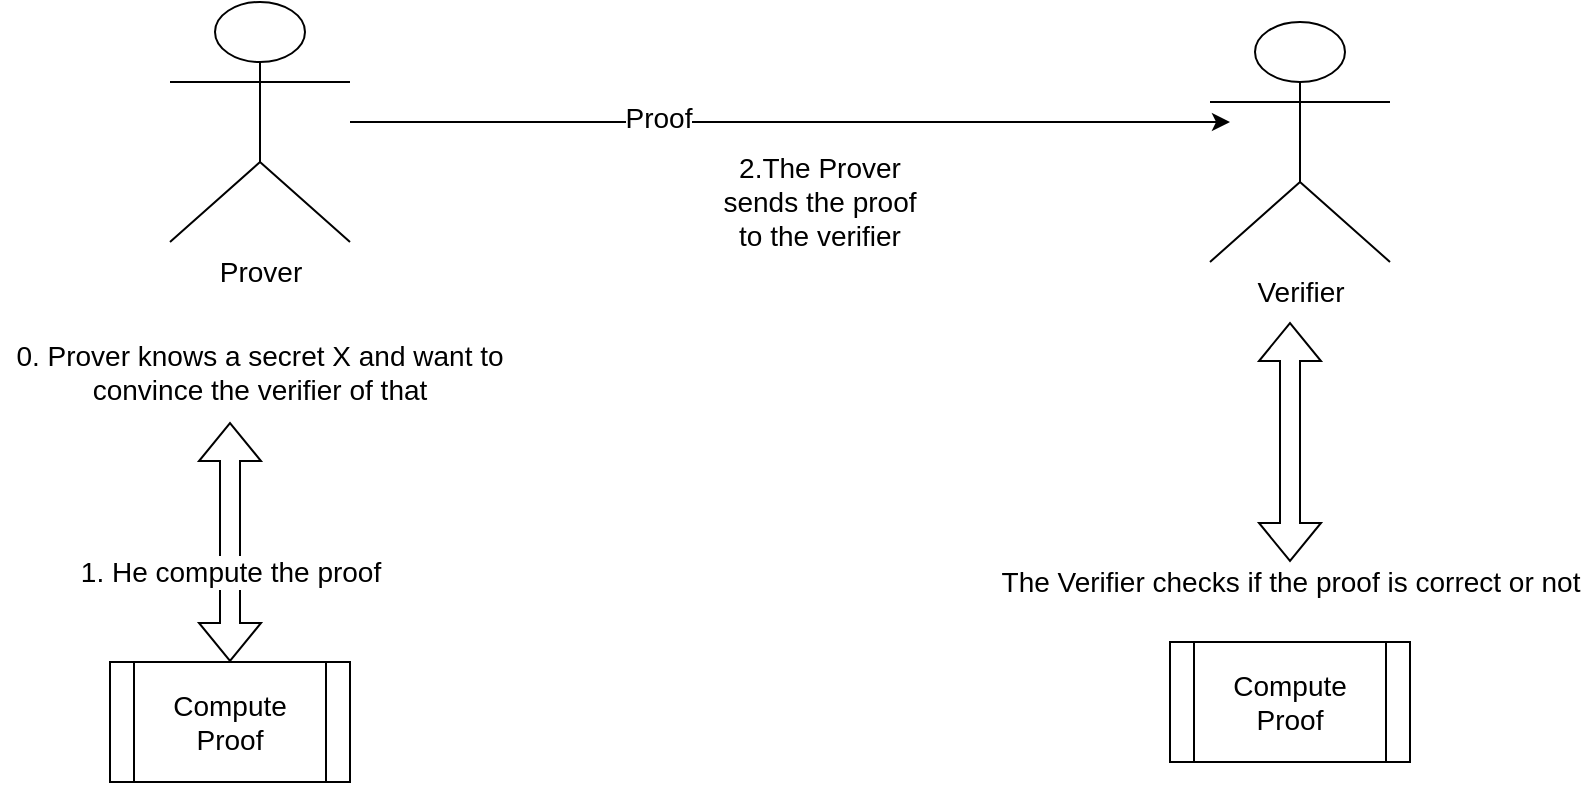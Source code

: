 <mxfile version="20.6.2" type="device" pages="5"><diagram id="jSZAnPFn3PYv8A3VFTDU" name="Page-1"><mxGraphModel dx="1352" dy="961" grid="1" gridSize="10" guides="1" tooltips="1" connect="1" arrows="1" fold="1" page="1" pageScale="1" pageWidth="2336" pageHeight="1654" math="0" shadow="0"><root><mxCell id="0"/><mxCell id="1" parent="0"/><mxCell id="VLTLeCpewFdACJ86TkHC-1" value="Prover" style="shape=umlActor;verticalLabelPosition=bottom;verticalAlign=top;html=1;outlineConnect=0;fontSize=14;" parent="1" vertex="1"><mxGeometry x="180" y="220" width="90" height="120" as="geometry"/></mxCell><mxCell id="VLTLeCpewFdACJ86TkHC-4" value="Verifier" style="shape=umlActor;verticalLabelPosition=bottom;verticalAlign=top;html=1;outlineConnect=0;fontSize=14;" parent="1" vertex="1"><mxGeometry x="700" y="230" width="90" height="120" as="geometry"/></mxCell><mxCell id="VLTLeCpewFdACJ86TkHC-5" value="" style="endArrow=classic;html=1;rounded=0;fontSize=14;" parent="1" source="VLTLeCpewFdACJ86TkHC-1" edge="1"><mxGeometry width="50" height="50" relative="1" as="geometry"><mxPoint x="300" y="250" as="sourcePoint"/><mxPoint x="710" y="280" as="targetPoint"/></mxGeometry></mxCell><mxCell id="VLTLeCpewFdACJ86TkHC-6" value="Proof" style="edgeLabel;html=1;align=center;verticalAlign=middle;resizable=0;points=[];fontSize=14;" parent="VLTLeCpewFdACJ86TkHC-5" vertex="1" connectable="0"><mxGeometry x="-0.302" y="2" relative="1" as="geometry"><mxPoint as="offset"/></mxGeometry></mxCell><mxCell id="VLTLeCpewFdACJ86TkHC-10" value="&lt;font style=&quot;font-size: 14px;&quot;&gt;0. Prover knows a secret X and want to convince the verifier of that&lt;/font&gt;" style="text;html=1;strokeColor=none;fillColor=none;align=center;verticalAlign=middle;whiteSpace=wrap;rounded=0;fontSize=14;" parent="1" vertex="1"><mxGeometry x="95" y="390" width="260" height="30" as="geometry"/></mxCell><mxCell id="VLTLeCpewFdACJ86TkHC-11" value="2.The Prover sends the proof to the verifier" style="text;html=1;strokeColor=none;fillColor=none;align=center;verticalAlign=middle;whiteSpace=wrap;rounded=0;fontSize=14;" parent="1" vertex="1"><mxGeometry x="450" y="300" width="110" height="40" as="geometry"/></mxCell><mxCell id="VLTLeCpewFdACJ86TkHC-12" value="Compute Proof" style="shape=process;whiteSpace=wrap;html=1;backgroundOutline=1;fontSize=14;" parent="1" vertex="1"><mxGeometry x="150" y="550" width="120" height="60" as="geometry"/></mxCell><mxCell id="VLTLeCpewFdACJ86TkHC-14" value="" style="shape=flexArrow;endArrow=classic;startArrow=classic;html=1;rounded=0;fontSize=14;exitX=0.5;exitY=0;exitDx=0;exitDy=0;" parent="1" source="VLTLeCpewFdACJ86TkHC-12" edge="1"><mxGeometry width="100" height="100" relative="1" as="geometry"><mxPoint x="180" y="520" as="sourcePoint"/><mxPoint x="210" y="430" as="targetPoint"/></mxGeometry></mxCell><mxCell id="VLTLeCpewFdACJ86TkHC-15" value="1. He compute the proof" style="edgeLabel;html=1;align=center;verticalAlign=middle;resizable=0;points=[];fontSize=14;" parent="VLTLeCpewFdACJ86TkHC-14" vertex="1" connectable="0"><mxGeometry x="-0.225" relative="1" as="geometry"><mxPoint y="1" as="offset"/></mxGeometry></mxCell><mxCell id="VLTLeCpewFdACJ86TkHC-16" value="Compute Proof" style="shape=process;whiteSpace=wrap;html=1;backgroundOutline=1;fontSize=14;" parent="1" vertex="1"><mxGeometry x="680" y="540" width="120" height="60" as="geometry"/></mxCell><mxCell id="VLTLeCpewFdACJ86TkHC-17" value="The Verifier checks if the proof is correct or not" style="edgeLabel;html=1;align=center;verticalAlign=middle;resizable=0;points=[];fontSize=14;" parent="1" vertex="1" connectable="0"><mxGeometry x="740" y="510" as="geometry"/></mxCell><mxCell id="VLTLeCpewFdACJ86TkHC-18" value="" style="shape=flexArrow;endArrow=classic;startArrow=classic;html=1;rounded=0;fontSize=14;" parent="1" edge="1"><mxGeometry width="100" height="100" relative="1" as="geometry"><mxPoint x="740" y="500" as="sourcePoint"/><mxPoint x="740" y="380" as="targetPoint"/></mxGeometry></mxCell></root></mxGraphModel></diagram><diagram id="9kdRfBULZs0ClK3noQgb" name="Commitment"><mxGraphModel dx="1352" dy="961" grid="1" gridSize="10" guides="1" tooltips="1" connect="1" arrows="1" fold="1" page="1" pageScale="1" pageWidth="2336" pageHeight="1654" math="0" shadow="0"><root><mxCell id="0"/><mxCell id="1" parent="0"/><mxCell id="iPKtNmGXefWbge4lK7Pp-1" value="Prover" style="shape=umlActor;verticalLabelPosition=bottom;verticalAlign=top;html=1;outlineConnect=0;sketch=1;" parent="1" vertex="1"><mxGeometry x="50" y="140" width="30" height="60" as="geometry"/></mxCell><mxCell id="iPKtNmGXefWbge4lK7Pp-2" value="" style="html=1;whiteSpace=wrap;shape=isoCube2;backgroundOutline=1;isoAngle=15;fillColor=#f5f5f5;strokeColor=#666666;fontColor=#333333;sketch=1;" parent="1" vertex="1"><mxGeometry x="220" y="110" width="120.7" height="120" as="geometry"/></mxCell><mxCell id="iPKtNmGXefWbge4lK7Pp-4" value="" style="endArrow=classic;html=1;rounded=0;exitX=0.5;exitY=0.5;exitDx=0;exitDy=0;exitPerimeter=0;sketch=1;" parent="1" source="iPKtNmGXefWbge4lK7Pp-1" target="iPKtNmGXefWbge4lK7Pp-2" edge="1"><mxGeometry width="50" height="50" relative="1" as="geometry"><mxPoint x="120" y="200" as="sourcePoint"/><mxPoint x="170" y="150" as="targetPoint"/></mxGeometry></mxCell><mxCell id="iPKtNmGXefWbge4lK7Pp-5" value="&lt;b&gt;&lt;font style=&quot;font-size: 15px;&quot;&gt;X&lt;/font&gt;&lt;/b&gt;" style="edgeLabel;html=1;align=center;verticalAlign=middle;resizable=0;points=[];sketch=1;" parent="iPKtNmGXefWbge4lK7Pp-4" vertex="1" connectable="0"><mxGeometry x="0.109" y="2" relative="1" as="geometry"><mxPoint as="offset"/></mxGeometry></mxCell><mxCell id="iPKtNmGXefWbge4lK7Pp-6" value="Prover" style="shape=umlActor;verticalLabelPosition=bottom;verticalAlign=top;html=1;outlineConnect=0;sketch=1;" parent="1" vertex="1"><mxGeometry x="40" y="353.75" width="30" height="60" as="geometry"/></mxCell><mxCell id="iPKtNmGXefWbge4lK7Pp-7" value="" style="html=1;whiteSpace=wrap;shape=isoCube2;backgroundOutline=1;isoAngle=15;fillColor=#f5f5f5;strokeColor=#666666;fontColor=#333333;sketch=1;" parent="1" vertex="1"><mxGeometry x="220.35" y="323.75" width="120.7" height="120" as="geometry"/></mxCell><mxCell id="iPKtNmGXefWbge4lK7Pp-8" value="" style="aspect=fixed;pointerEvents=1;shadow=0;dashed=0;html=1;strokeColor=none;labelPosition=center;verticalLabelPosition=bottom;verticalAlign=top;align=center;fillColor=#00188D;shape=mxgraph.mscae.enterprise.lock;sketch=0;" parent="1" vertex="1"><mxGeometry x="220.7" y="348.75" width="50.7" height="65" as="geometry"/></mxCell><mxCell id="iPKtNmGXefWbge4lK7Pp-9" value="" style="endArrow=classic;html=1;rounded=0;exitX=0.5;exitY=0.5;exitDx=0;exitDy=0;exitPerimeter=0;sketch=1;" parent="1" source="iPKtNmGXefWbge4lK7Pp-6" target="iPKtNmGXefWbge4lK7Pp-7" edge="1"><mxGeometry width="50" height="50" relative="1" as="geometry"><mxPoint x="110" y="410" as="sourcePoint"/><mxPoint x="160" y="360" as="targetPoint"/></mxGeometry></mxCell><mxCell id="iPKtNmGXefWbge4lK7Pp-10" value="Y" style="edgeLabel;html=1;align=center;verticalAlign=middle;resizable=0;points=[];sketch=1;" parent="iPKtNmGXefWbge4lK7Pp-9" vertex="1" connectable="0"><mxGeometry x="0.109" y="2" relative="1" as="geometry"><mxPoint as="offset"/></mxGeometry></mxCell><mxCell id="iPKtNmGXefWbge4lK7Pp-11" value="" style="shape=mxgraph.sysml.x;fillColor=#f8cecc;strokeColor=#b85450;sketch=1;" parent="1" vertex="1"><mxGeometry x="130" y="337.5" width="80" height="92.5" as="geometry"/></mxCell><mxCell id="iPKtNmGXefWbge4lK7Pp-12" value="Unlocked box" style="text;html=1;strokeColor=none;fillColor=none;align=center;verticalAlign=middle;whiteSpace=wrap;rounded=0;fontStyle=1;sketch=1;" parent="1" vertex="1"><mxGeometry x="220.7" y="50" width="120" height="60" as="geometry"/></mxCell><mxCell id="iPKtNmGXefWbge4lK7Pp-14" value="" style="aspect=fixed;pointerEvents=1;shadow=0;dashed=0;html=1;strokeColor=none;labelPosition=center;verticalLabelPosition=bottom;verticalAlign=top;align=center;fillColor=#00188D;shape=mxgraph.mscae.enterprise.lock_unlocked;fontSize=15;sketch=0;" parent="1" vertex="1"><mxGeometry x="223.85" y="150" width="44.4" height="60" as="geometry"/></mxCell><mxCell id="iPKtNmGXefWbge4lK7Pp-16" value="1. Commit" style="text;html=1;strokeColor=none;fillColor=none;align=center;verticalAlign=middle;whiteSpace=wrap;rounded=0;fontSize=15;sketch=1;" parent="1" vertex="1"><mxGeometry x="100" y="110" width="90" height="30" as="geometry"/></mxCell><mxCell id="iPKtNmGXefWbge4lK7Pp-17" value="Box is locked" style="text;html=1;strokeColor=none;fillColor=none;align=center;verticalAlign=middle;whiteSpace=wrap;rounded=0;fontStyle=1;sketch=1;" parent="1" vertex="1"><mxGeometry x="270" y="240" width="120" height="70" as="geometry"/></mxCell><mxCell id="iPKtNmGXefWbge4lK7Pp-22" value="2." style="endArrow=classic;html=1;rounded=0;fontSize=15;entryX=0.5;entryY=0;entryDx=0;entryDy=0;entryPerimeter=0;sketch=1;" parent="1" target="iPKtNmGXefWbge4lK7Pp-7" edge="1"><mxGeometry width="50" height="50" relative="1" as="geometry"><mxPoint x="280" y="230" as="sourcePoint"/><mxPoint x="290" y="270" as="targetPoint"/></mxGeometry></mxCell><mxCell id="iPKtNmGXefWbge4lK7Pp-25" value="Prover can not change the value X by Y" style="text;html=1;strokeColor=none;fillColor=none;align=center;verticalAlign=middle;whiteSpace=wrap;rounded=0;fontSize=15;sketch=1;" parent="1" vertex="1"><mxGeometry x="70" y="293.75" width="160" height="30" as="geometry"/></mxCell></root></mxGraphModel></diagram><diagram name="Copy of Commitment" id="TBA_6oyEzUWPofnBekwT"><mxGraphModel dx="1352" dy="961" grid="1" gridSize="10" guides="1" tooltips="1" connect="1" arrows="1" fold="1" page="1" pageScale="1" pageWidth="2336" pageHeight="1654" math="0" shadow="0"><root><mxCell id="Aqp12eDE9Zy_18u2NpZE-0"/><mxCell id="Aqp12eDE9Zy_18u2NpZE-1" parent="Aqp12eDE9Zy_18u2NpZE-0"/><mxCell id="Aqp12eDE9Zy_18u2NpZE-2" value="Prover" style="shape=umlActor;verticalLabelPosition=bottom;verticalAlign=top;html=1;outlineConnect=0;sketch=1;" parent="Aqp12eDE9Zy_18u2NpZE-1" vertex="1"><mxGeometry x="50" y="140" width="30" height="60" as="geometry"/></mxCell><mxCell id="Aqp12eDE9Zy_18u2NpZE-3" value="" style="html=1;whiteSpace=wrap;shape=isoCube2;backgroundOutline=1;isoAngle=15;fillColor=#f5f5f5;strokeColor=#666666;fontColor=#333333;sketch=1;" parent="Aqp12eDE9Zy_18u2NpZE-1" vertex="1"><mxGeometry x="220" y="110" width="120.7" height="120" as="geometry"/></mxCell><mxCell id="Aqp12eDE9Zy_18u2NpZE-4" value="" style="endArrow=classic;html=1;rounded=0;exitX=0.5;exitY=0.5;exitDx=0;exitDy=0;exitPerimeter=0;sketch=1;" parent="Aqp12eDE9Zy_18u2NpZE-1" source="Aqp12eDE9Zy_18u2NpZE-2" target="Aqp12eDE9Zy_18u2NpZE-3" edge="1"><mxGeometry width="50" height="50" relative="1" as="geometry"><mxPoint x="120" y="200" as="sourcePoint"/><mxPoint x="170" y="150" as="targetPoint"/></mxGeometry></mxCell><mxCell id="Aqp12eDE9Zy_18u2NpZE-5" value="&lt;b&gt;&lt;font style=&quot;font-size: 15px;&quot;&gt;X&lt;/font&gt;&lt;/b&gt;" style="edgeLabel;html=1;align=center;verticalAlign=middle;resizable=0;points=[];sketch=1;" parent="Aqp12eDE9Zy_18u2NpZE-4" vertex="1" connectable="0"><mxGeometry x="0.109" y="2" relative="1" as="geometry"><mxPoint as="offset"/></mxGeometry></mxCell><mxCell id="Aqp12eDE9Zy_18u2NpZE-6" value="Prover" style="shape=umlActor;verticalLabelPosition=bottom;verticalAlign=top;html=1;outlineConnect=0;sketch=1;" parent="Aqp12eDE9Zy_18u2NpZE-1" vertex="1"><mxGeometry x="40" y="353.75" width="30" height="60" as="geometry"/></mxCell><mxCell id="Aqp12eDE9Zy_18u2NpZE-7" value="" style="html=1;whiteSpace=wrap;shape=isoCube2;backgroundOutline=1;isoAngle=15;fillColor=#f5f5f5;strokeColor=#666666;fontColor=#333333;sketch=1;" parent="Aqp12eDE9Zy_18u2NpZE-1" vertex="1"><mxGeometry x="220.35" y="323.75" width="120.7" height="120" as="geometry"/></mxCell><mxCell id="Aqp12eDE9Zy_18u2NpZE-8" value="" style="aspect=fixed;pointerEvents=1;shadow=0;dashed=0;html=1;strokeColor=none;labelPosition=center;verticalLabelPosition=bottom;verticalAlign=top;align=center;fillColor=#00188D;shape=mxgraph.mscae.enterprise.lock;sketch=0;" parent="Aqp12eDE9Zy_18u2NpZE-1" vertex="1"><mxGeometry x="220.7" y="348.75" width="50.7" height="65" as="geometry"/></mxCell><mxCell id="Aqp12eDE9Zy_18u2NpZE-9" value="" style="endArrow=classic;html=1;rounded=0;exitX=0.5;exitY=0.5;exitDx=0;exitDy=0;exitPerimeter=0;sketch=1;" parent="Aqp12eDE9Zy_18u2NpZE-1" source="Aqp12eDE9Zy_18u2NpZE-6" target="Aqp12eDE9Zy_18u2NpZE-7" edge="1"><mxGeometry width="50" height="50" relative="1" as="geometry"><mxPoint x="110" y="410" as="sourcePoint"/><mxPoint x="160" y="360" as="targetPoint"/></mxGeometry></mxCell><mxCell id="Aqp12eDE9Zy_18u2NpZE-10" value="Y" style="edgeLabel;html=1;align=center;verticalAlign=middle;resizable=0;points=[];sketch=1;" parent="Aqp12eDE9Zy_18u2NpZE-9" vertex="1" connectable="0"><mxGeometry x="0.109" y="2" relative="1" as="geometry"><mxPoint as="offset"/></mxGeometry></mxCell><mxCell id="Aqp12eDE9Zy_18u2NpZE-11" value="" style="shape=mxgraph.sysml.x;fillColor=#f8cecc;strokeColor=#b85450;sketch=1;" parent="Aqp12eDE9Zy_18u2NpZE-1" vertex="1"><mxGeometry x="130" y="337.5" width="80" height="92.5" as="geometry"/></mxCell><mxCell id="Aqp12eDE9Zy_18u2NpZE-12" value="Unlocked box" style="text;html=1;strokeColor=none;fillColor=none;align=center;verticalAlign=middle;whiteSpace=wrap;rounded=0;fontStyle=1;sketch=1;" parent="Aqp12eDE9Zy_18u2NpZE-1" vertex="1"><mxGeometry x="220.7" y="50" width="120" height="60" as="geometry"/></mxCell><mxCell id="Aqp12eDE9Zy_18u2NpZE-13" value="" style="aspect=fixed;pointerEvents=1;shadow=0;dashed=0;html=1;strokeColor=none;labelPosition=center;verticalLabelPosition=bottom;verticalAlign=top;align=center;fillColor=#00188D;shape=mxgraph.mscae.enterprise.lock_unlocked;fontSize=15;sketch=0;" parent="Aqp12eDE9Zy_18u2NpZE-1" vertex="1"><mxGeometry x="223.85" y="150" width="44.4" height="60" as="geometry"/></mxCell><mxCell id="Aqp12eDE9Zy_18u2NpZE-14" value="1. Commit" style="text;html=1;strokeColor=none;fillColor=none;align=center;verticalAlign=middle;whiteSpace=wrap;rounded=0;fontSize=15;sketch=1;" parent="Aqp12eDE9Zy_18u2NpZE-1" vertex="1"><mxGeometry x="100" y="110" width="90" height="30" as="geometry"/></mxCell><mxCell id="Aqp12eDE9Zy_18u2NpZE-15" value="Box is locked" style="text;html=1;strokeColor=none;fillColor=none;align=center;verticalAlign=middle;whiteSpace=wrap;rounded=0;fontStyle=1;sketch=1;" parent="Aqp12eDE9Zy_18u2NpZE-1" vertex="1"><mxGeometry x="270" y="240" width="120" height="70" as="geometry"/></mxCell><mxCell id="Aqp12eDE9Zy_18u2NpZE-16" value="2." style="endArrow=classic;html=1;rounded=0;fontSize=15;entryX=0.5;entryY=0;entryDx=0;entryDy=0;entryPerimeter=0;sketch=1;" parent="Aqp12eDE9Zy_18u2NpZE-1" target="Aqp12eDE9Zy_18u2NpZE-7" edge="1"><mxGeometry width="50" height="50" relative="1" as="geometry"><mxPoint x="280" y="230" as="sourcePoint"/><mxPoint x="290" y="270" as="targetPoint"/></mxGeometry></mxCell><mxCell id="Aqp12eDE9Zy_18u2NpZE-17" value="Prover can not change the value X by Y" style="text;html=1;strokeColor=none;fillColor=none;align=center;verticalAlign=middle;whiteSpace=wrap;rounded=0;fontSize=15;sketch=1;" parent="Aqp12eDE9Zy_18u2NpZE-1" vertex="1"><mxGeometry x="70" y="293.75" width="160" height="30" as="geometry"/></mxCell></root></mxGraphModel></diagram><diagram id="tyhGH89XXAQNVVE_R7kQ" name="deco-tls-k"><mxGraphModel dx="1352" dy="961" grid="1" gridSize="10" guides="1" tooltips="1" connect="1" arrows="1" fold="1" page="1" pageScale="1" pageWidth="2336" pageHeight="1654" math="0" shadow="0"><root><mxCell id="0"/><mxCell id="1" parent="0"/><mxCell id="b9Sode9J3r2w1amyrAj1-1" value="Prover&lt;br&gt;(TLS Client)" style="shape=umlActor;verticalLabelPosition=bottom;verticalAlign=top;html=1;outlineConnect=0;fontSize=15;sketch=1;" parent="1" vertex="1"><mxGeometry x="50" y="110" width="30" height="60" as="geometry"/></mxCell><mxCell id="b9Sode9J3r2w1amyrAj1-2" value="TLS Server" style="shape=umlActor;verticalLabelPosition=bottom;verticalAlign=top;html=1;outlineConnect=0;fontSize=15;sketch=1;" parent="1" vertex="1"><mxGeometry x="300" y="110" width="30" height="60" as="geometry"/></mxCell><mxCell id="b9Sode9J3r2w1amyrAj1-4" value="K" style="endArrow=classic;startArrow=classic;html=1;rounded=0;fontSize=15;entryX=0.5;entryY=0.5;entryDx=0;entryDy=0;entryPerimeter=0;sketch=1;" parent="1" source="b9Sode9J3r2w1amyrAj1-1" target="b9Sode9J3r2w1amyrAj1-2" edge="1"><mxGeometry width="50" height="50" relative="1" as="geometry"><mxPoint x="190" y="200" as="sourcePoint"/><mxPoint x="240" y="150" as="targetPoint"/></mxGeometry></mxCell><mxCell id="b9Sode9J3r2w1amyrAj1-6" value="Key Exchange Protocol (e.g Diffie-Hellman)" style="text;html=1;strokeColor=none;fillColor=none;align=center;verticalAlign=middle;whiteSpace=wrap;rounded=0;fontSize=15;sketch=1;" parent="1" vertex="1"><mxGeometry x="120" y="90" width="160" height="30" as="geometry"/></mxCell></root></mxGraphModel></diagram><diagram id="7ur4pTsKm9Q_5du7qfAw" name="Plonk"><mxGraphModel dx="1662" dy="588" grid="1" gridSize="10" guides="1" tooltips="1" connect="1" arrows="1" fold="1" page="1" pageScale="1" pageWidth="2336" pageHeight="1654" math="0" shadow="0"><root><mxCell id="0"/><mxCell id="1" parent="0"/><mxCell id="GhnHKO0eJVRZPaXhAUzH-1" value="1" style="ellipse;whiteSpace=wrap;html=1;aspect=fixed;sketch=1;" vertex="1" parent="1"><mxGeometry x="70" y="240" width="50" height="50" as="geometry"/></mxCell><mxCell id="GhnHKO0eJVRZPaXhAUzH-2" value="0" style="ellipse;whiteSpace=wrap;html=1;aspect=fixed;sketch=1;" vertex="1" parent="1"><mxGeometry x="210" y="240" width="50" height="50" as="geometry"/></mxCell><mxCell id="GhnHKO0eJVRZPaXhAUzH-7" value="" style="shape=orEllipse;perimeter=ellipsePerimeter;whiteSpace=wrap;html=1;backgroundOutline=1;sketch=1;" vertex="1" parent="1"><mxGeometry x="120" y="320" width="80" height="80" as="geometry"/></mxCell><mxCell id="GhnHKO0eJVRZPaXhAUzH-8" value="" style="endArrow=classic;html=1;rounded=0;exitX=0.5;exitY=1;exitDx=0;exitDy=0;sketch=1;" edge="1" parent="1" source="GhnHKO0eJVRZPaXhAUzH-1" target="GhnHKO0eJVRZPaXhAUzH-7"><mxGeometry width="50" height="50" relative="1" as="geometry"><mxPoint x="120" y="310" as="sourcePoint"/><mxPoint x="170" y="260" as="targetPoint"/><Array as="points"><mxPoint x="90" y="360"/></Array></mxGeometry></mxCell><mxCell id="GhnHKO0eJVRZPaXhAUzH-9" value="" style="endArrow=classic;html=1;rounded=0;exitX=0.594;exitY=1.044;exitDx=0;exitDy=0;exitPerimeter=0;entryX=1;entryY=0.5;entryDx=0;entryDy=0;sketch=1;" edge="1" parent="1" source="GhnHKO0eJVRZPaXhAUzH-2" target="GhnHKO0eJVRZPaXhAUzH-7"><mxGeometry width="50" height="50" relative="1" as="geometry"><mxPoint x="280" y="320" as="sourcePoint"/><mxPoint x="330" y="270" as="targetPoint"/><Array as="points"><mxPoint x="240" y="360"/></Array></mxGeometry></mxCell><mxCell id="GhnHKO0eJVRZPaXhAUzH-10" value="0" style="ellipse;whiteSpace=wrap;html=1;aspect=fixed;sketch=1;" vertex="1" parent="1"><mxGeometry x="320" y="245" width="60" height="60" as="geometry"/></mxCell><mxCell id="GhnHKO0eJVRZPaXhAUzH-11" value="0" style="ellipse;whiteSpace=wrap;html=1;aspect=fixed;sketch=1;" vertex="1" parent="1"><mxGeometry x="460" y="240" width="60" height="60" as="geometry"/></mxCell><mxCell id="GhnHKO0eJVRZPaXhAUzH-13" value="" style="endArrow=classic;html=1;rounded=0;exitX=0.5;exitY=1;exitDx=0;exitDy=0;sketch=1;" edge="1" parent="1" source="GhnHKO0eJVRZPaXhAUzH-10"><mxGeometry width="50" height="50" relative="1" as="geometry"><mxPoint x="380" y="310" as="sourcePoint"/><mxPoint x="380" y="360" as="targetPoint"/><Array as="points"><mxPoint x="350" y="360"/></Array></mxGeometry></mxCell><mxCell id="GhnHKO0eJVRZPaXhAUzH-14" value="" style="endArrow=classic;html=1;rounded=0;exitX=0.594;exitY=1.044;exitDx=0;exitDy=0;exitPerimeter=0;entryX=1;entryY=0.5;entryDx=0;entryDy=0;sketch=1;" edge="1" parent="1" source="GhnHKO0eJVRZPaXhAUzH-11"><mxGeometry width="50" height="50" relative="1" as="geometry"><mxPoint x="540" y="320" as="sourcePoint"/><mxPoint x="460" y="360" as="targetPoint"/><Array as="points"><mxPoint x="496" y="360"/></Array></mxGeometry></mxCell><mxCell id="GhnHKO0eJVRZPaXhAUzH-18" value="OR gate" style="text;html=1;strokeColor=none;fillColor=none;align=center;verticalAlign=middle;whiteSpace=wrap;rounded=0;sketch=1;" vertex="1" parent="1"><mxGeometry x="390" y="345" width="60" height="30" as="geometry"/></mxCell><mxCell id="GhnHKO0eJVRZPaXhAUzH-19" value="" style="endArrow=classic;html=1;rounded=0;exitX=0.513;exitY=0.888;exitDx=0;exitDy=0;exitPerimeter=0;sketch=1;" edge="1" parent="1" source="GhnHKO0eJVRZPaXhAUzH-7" target="GhnHKO0eJVRZPaXhAUzH-21"><mxGeometry width="50" height="50" relative="1" as="geometry"><mxPoint x="30" y="510" as="sourcePoint"/><mxPoint x="250" y="540" as="targetPoint"/><Array as="points"><mxPoint x="160" y="460"/></Array></mxGeometry></mxCell><mxCell id="GhnHKO0eJVRZPaXhAUzH-21" value="And / &amp;amp;" style="text;html=1;strokeColor=none;fillColor=none;align=center;verticalAlign=middle;whiteSpace=wrap;rounded=0;sketch=1;" vertex="1" parent="1"><mxGeometry x="250" y="440" width="60" height="30" as="geometry"/></mxCell><mxCell id="GhnHKO0eJVRZPaXhAUzH-22" value="" style="endArrow=classic;html=1;rounded=0;sketch=1;hachureGap=4;jiggle=2;fontFamily=Architects Daughter;fontSource=https%3A%2F%2Ffonts.googleapis.com%2Fcss%3Ffamily%3DArchitects%2BDaughter;fontSize=16;entryX=0.5;entryY=0;entryDx=0;entryDy=0;" edge="1" parent="1" source="GhnHKO0eJVRZPaXhAUzH-21" target="GhnHKO0eJVRZPaXhAUzH-55"><mxGeometry width="50" height="50" relative="1" as="geometry"><mxPoint x="370" y="510" as="sourcePoint"/><mxPoint x="280" y="510" as="targetPoint"/></mxGeometry></mxCell><mxCell id="GhnHKO0eJVRZPaXhAUzH-23" value="" style="endArrow=classic;html=1;rounded=0;sketch=1;hachureGap=4;jiggle=2;fontFamily=Architects Daughter;fontSource=https%3A%2F%2Ffonts.googleapis.com%2Fcss%3Ffamily%3DArchitects%2BDaughter;fontSize=16;entryX=1;entryY=0.5;entryDx=0;entryDy=0;" edge="1" parent="1" source="GhnHKO0eJVRZPaXhAUzH-18" target="GhnHKO0eJVRZPaXhAUzH-21"><mxGeometry width="50" height="50" relative="1" as="geometry"><mxPoint x="400" y="470" as="sourcePoint"/><mxPoint x="450" y="420" as="targetPoint"/><Array as="points"><mxPoint x="420" y="455"/></Array></mxGeometry></mxCell><mxCell id="GhnHKO0eJVRZPaXhAUzH-24" value="Arithmetics circuits (binaire)" style="text;html=1;strokeColor=none;fillColor=none;align=center;verticalAlign=middle;whiteSpace=wrap;rounded=0;sketch=1;hachureGap=4;jiggle=2;fontFamily=Architects Daughter;fontSource=https%3A%2F%2Ffonts.googleapis.com%2Fcss%3Ffamily%3DArchitects%2BDaughter;fontSize=20;" vertex="1" parent="1"><mxGeometry x="240" y="165" width="110" height="30" as="geometry"/></mxCell><mxCell id="GhnHKO0eJVRZPaXhAUzH-25" value="Arithmetics circuits&lt;br&gt;field F (26)" style="text;html=1;strokeColor=none;fillColor=none;align=center;verticalAlign=middle;whiteSpace=wrap;rounded=0;sketch=1;hachureGap=4;jiggle=2;fontFamily=Architects Daughter;fontSource=https%3A%2F%2Ffonts.googleapis.com%2Fcss%3Ffamily%3DArchitects%2BDaughter;fontSize=20;" vertex="1" parent="1"><mxGeometry x="630" y="135" width="260" height="30" as="geometry"/></mxCell><mxCell id="GhnHKO0eJVRZPaXhAUzH-26" value="7" style="ellipse;whiteSpace=wrap;html=1;aspect=fixed;sketch=1;" vertex="1" parent="1"><mxGeometry x="590" y="195" width="50" height="50" as="geometry"/></mxCell><mxCell id="GhnHKO0eJVRZPaXhAUzH-27" value="5" style="ellipse;whiteSpace=wrap;html=1;aspect=fixed;sketch=1;" vertex="1" parent="1"><mxGeometry x="660" y="195" width="50" height="50" as="geometry"/></mxCell><mxCell id="GhnHKO0eJVRZPaXhAUzH-28" value="+" style="text;html=1;strokeColor=none;fillColor=none;align=center;verticalAlign=middle;whiteSpace=wrap;rounded=0;sketch=1;hachureGap=4;jiggle=2;fontFamily=Architects Daughter;fontSource=https%3A%2F%2Ffonts.googleapis.com%2Fcss%3Ffamily%3DArchitects%2BDaughter;fontSize=20;" vertex="1" parent="1"><mxGeometry x="620" y="270" width="60" height="30" as="geometry"/></mxCell><mxCell id="GhnHKO0eJVRZPaXhAUzH-29" value="12" style="rounded=0;whiteSpace=wrap;html=1;sketch=1;hachureGap=4;jiggle=2;fontFamily=Architects Daughter;fontSource=https%3A%2F%2Ffonts.googleapis.com%2Fcss%3Ffamily%3DArchitects%2BDaughter;fontSize=20;" vertex="1" parent="1"><mxGeometry x="615" y="330" width="70" height="30" as="geometry"/></mxCell><mxCell id="GhnHKO0eJVRZPaXhAUzH-30" value="12" style="rounded=0;whiteSpace=wrap;html=1;sketch=1;hachureGap=4;jiggle=2;fontFamily=Architects Daughter;fontSource=https%3A%2F%2Ffonts.googleapis.com%2Fcss%3Ffamily%3DArchitects%2BDaughter;fontSize=20;" vertex="1" parent="1"><mxGeometry x="790" y="330" width="70" height="30" as="geometry"/></mxCell><mxCell id="GhnHKO0eJVRZPaXhAUzH-31" value="3" style="ellipse;whiteSpace=wrap;html=1;aspect=fixed;sketch=1;" vertex="1" parent="1"><mxGeometry x="770" y="200" width="50" height="50" as="geometry"/></mxCell><mxCell id="GhnHKO0eJVRZPaXhAUzH-32" value="4" style="ellipse;whiteSpace=wrap;html=1;aspect=fixed;sketch=1;" vertex="1" parent="1"><mxGeometry x="850" y="210" width="50" height="50" as="geometry"/></mxCell><mxCell id="GhnHKO0eJVRZPaXhAUzH-34" value="x" style="text;html=1;strokeColor=none;fillColor=none;align=center;verticalAlign=middle;whiteSpace=wrap;rounded=0;sketch=1;hachureGap=4;jiggle=2;fontFamily=Architects Daughter;fontSource=https%3A%2F%2Ffonts.googleapis.com%2Fcss%3Ffamily%3DArchitects%2BDaughter;fontSize=20;" vertex="1" parent="1"><mxGeometry x="790" y="270" width="60" height="30" as="geometry"/></mxCell><mxCell id="GhnHKO0eJVRZPaXhAUzH-35" value="+" style="text;html=1;strokeColor=none;fillColor=none;align=center;verticalAlign=middle;whiteSpace=wrap;rounded=0;sketch=1;hachureGap=4;jiggle=2;fontFamily=Architects Daughter;fontSource=https%3A%2F%2Ffonts.googleapis.com%2Fcss%3Ffamily%3DArchitects%2BDaughter;fontSize=20;" vertex="1" parent="1"><mxGeometry x="710" y="400" width="60" height="30" as="geometry"/></mxCell><mxCell id="GhnHKO0eJVRZPaXhAUzH-36" value="1" style="ellipse;whiteSpace=wrap;html=1;aspect=fixed;sketch=1;" vertex="1" parent="1"><mxGeometry x="610" y="470" width="50" height="50" as="geometry"/></mxCell><mxCell id="GhnHKO0eJVRZPaXhAUzH-37" value="25" style="rounded=0;whiteSpace=wrap;html=1;sketch=1;hachureGap=4;jiggle=2;fontFamily=Architects Daughter;fontSource=https%3A%2F%2Ffonts.googleapis.com%2Fcss%3Ffamily%3DArchitects%2BDaughter;fontSize=20;" vertex="1" parent="1"><mxGeometry x="710" y="520" width="70" height="30" as="geometry"/></mxCell><mxCell id="GhnHKO0eJVRZPaXhAUzH-38" value="" style="endArrow=classic;html=1;rounded=0;sketch=1;hachureGap=4;jiggle=2;fontFamily=Architects Daughter;fontSource=https%3A%2F%2Ffonts.googleapis.com%2Fcss%3Ffamily%3DArchitects%2BDaughter;fontSize=16;exitX=0.5;exitY=1;exitDx=0;exitDy=0;" edge="1" parent="1" source="GhnHKO0eJVRZPaXhAUzH-26" target="GhnHKO0eJVRZPaXhAUzH-28"><mxGeometry width="50" height="50" relative="1" as="geometry"><mxPoint x="680" y="340" as="sourcePoint"/><mxPoint x="730" y="290" as="targetPoint"/></mxGeometry></mxCell><mxCell id="GhnHKO0eJVRZPaXhAUzH-39" value="" style="endArrow=classic;html=1;rounded=0;sketch=1;hachureGap=4;jiggle=2;fontFamily=Architects Daughter;fontSource=https%3A%2F%2Ffonts.googleapis.com%2Fcss%3Ffamily%3DArchitects%2BDaughter;fontSize=16;exitX=0.5;exitY=1;exitDx=0;exitDy=0;" edge="1" parent="1" source="GhnHKO0eJVRZPaXhAUzH-27" target="GhnHKO0eJVRZPaXhAUzH-28"><mxGeometry width="50" height="50" relative="1" as="geometry"><mxPoint x="720" y="310" as="sourcePoint"/><mxPoint x="770" y="260" as="targetPoint"/></mxGeometry></mxCell><mxCell id="GhnHKO0eJVRZPaXhAUzH-40" value="" style="endArrow=classic;html=1;rounded=0;sketch=1;hachureGap=4;jiggle=2;fontFamily=Architects Daughter;fontSource=https%3A%2F%2Ffonts.googleapis.com%2Fcss%3Ffamily%3DArchitects%2BDaughter;fontSize=16;" edge="1" parent="1" source="GhnHKO0eJVRZPaXhAUzH-28" target="GhnHKO0eJVRZPaXhAUzH-29"><mxGeometry width="50" height="50" relative="1" as="geometry"><mxPoint x="670" y="340" as="sourcePoint"/><mxPoint x="720" y="290" as="targetPoint"/></mxGeometry></mxCell><mxCell id="GhnHKO0eJVRZPaXhAUzH-41" value="" style="endArrow=classic;html=1;rounded=0;sketch=1;hachureGap=4;jiggle=2;fontFamily=Architects Daughter;fontSource=https%3A%2F%2Ffonts.googleapis.com%2Fcss%3Ffamily%3DArchitects%2BDaughter;fontSize=16;entryX=0.5;entryY=1;entryDx=0;entryDy=0;" edge="1" parent="1" source="GhnHKO0eJVRZPaXhAUzH-34" target="GhnHKO0eJVRZPaXhAUzH-31"><mxGeometry width="50" height="50" relative="1" as="geometry"><mxPoint x="845" y="300" as="sourcePoint"/><mxPoint x="845" y="320.711" as="targetPoint"/></mxGeometry></mxCell><mxCell id="GhnHKO0eJVRZPaXhAUzH-42" value="" style="endArrow=classic;html=1;rounded=0;sketch=1;hachureGap=4;jiggle=2;fontFamily=Architects Daughter;fontSource=https%3A%2F%2Ffonts.googleapis.com%2Fcss%3Ffamily%3DArchitects%2BDaughter;fontSize=16;exitX=0.5;exitY=1;exitDx=0;exitDy=0;" edge="1" parent="1" source="GhnHKO0eJVRZPaXhAUzH-32" target="GhnHKO0eJVRZPaXhAUzH-34"><mxGeometry width="50" height="50" relative="1" as="geometry"><mxPoint x="870" y="310" as="sourcePoint"/><mxPoint x="920" y="260" as="targetPoint"/></mxGeometry></mxCell><mxCell id="GhnHKO0eJVRZPaXhAUzH-43" value="" style="endArrow=classic;html=1;rounded=0;sketch=1;hachureGap=4;jiggle=2;fontFamily=Architects Daughter;fontSource=https%3A%2F%2Ffonts.googleapis.com%2Fcss%3Ffamily%3DArchitects%2BDaughter;fontSize=16;exitX=0.5;exitY=1;exitDx=0;exitDy=0;" edge="1" parent="1" source="GhnHKO0eJVRZPaXhAUzH-34" target="GhnHKO0eJVRZPaXhAUzH-30"><mxGeometry width="50" height="50" relative="1" as="geometry"><mxPoint x="850" y="330" as="sourcePoint"/><mxPoint x="900" y="280" as="targetPoint"/></mxGeometry></mxCell><mxCell id="GhnHKO0eJVRZPaXhAUzH-44" value="" style="endArrow=classic;html=1;rounded=0;sketch=1;hachureGap=4;jiggle=2;fontFamily=Architects Daughter;fontSource=https%3A%2F%2Ffonts.googleapis.com%2Fcss%3Ffamily%3DArchitects%2BDaughter;fontSize=16;exitX=1;exitY=0.5;exitDx=0;exitDy=0;" edge="1" parent="1" source="GhnHKO0eJVRZPaXhAUzH-36" target="GhnHKO0eJVRZPaXhAUzH-48"><mxGeometry width="50" height="50" relative="1" as="geometry"><mxPoint x="750" y="390" as="sourcePoint"/><mxPoint x="690" y="470" as="targetPoint"/></mxGeometry></mxCell><mxCell id="GhnHKO0eJVRZPaXhAUzH-45" value="" style="endArrow=classic;html=1;rounded=0;sketch=1;hachureGap=4;jiggle=2;fontFamily=Architects Daughter;fontSource=https%3A%2F%2Ffonts.googleapis.com%2Fcss%3Ffamily%3DArchitects%2BDaughter;fontSize=16;exitX=0.614;exitY=1.067;exitDx=0;exitDy=0;exitPerimeter=0;" edge="1" parent="1" source="GhnHKO0eJVRZPaXhAUzH-29"><mxGeometry width="50" height="50" relative="1" as="geometry"><mxPoint x="830" y="420" as="sourcePoint"/><mxPoint x="730" y="410" as="targetPoint"/></mxGeometry></mxCell><mxCell id="GhnHKO0eJVRZPaXhAUzH-46" value="" style="endArrow=classic;html=1;rounded=0;sketch=1;hachureGap=4;jiggle=2;fontFamily=Architects Daughter;fontSource=https%3A%2F%2Ffonts.googleapis.com%2Fcss%3Ffamily%3DArchitects%2BDaughter;fontSize=16;exitX=0.5;exitY=1;exitDx=0;exitDy=0;entryX=0.75;entryY=0;entryDx=0;entryDy=0;" edge="1" parent="1" source="GhnHKO0eJVRZPaXhAUzH-30" target="GhnHKO0eJVRZPaXhAUzH-35"><mxGeometry width="50" height="50" relative="1" as="geometry"><mxPoint x="820" y="450" as="sourcePoint"/><mxPoint x="870" y="400" as="targetPoint"/></mxGeometry></mxCell><mxCell id="GhnHKO0eJVRZPaXhAUzH-47" value="24" style="rounded=0;whiteSpace=wrap;html=1;sketch=1;hachureGap=4;jiggle=2;fontFamily=Architects Daughter;fontSource=https%3A%2F%2Ffonts.googleapis.com%2Fcss%3Ffamily%3DArchitects%2BDaughter;fontSize=20;" vertex="1" parent="1"><mxGeometry x="710" y="430" width="70" height="30" as="geometry"/></mxCell><mxCell id="GhnHKO0eJVRZPaXhAUzH-48" value="+" style="text;html=1;strokeColor=none;fillColor=none;align=center;verticalAlign=middle;whiteSpace=wrap;rounded=0;sketch=1;hachureGap=4;jiggle=2;fontFamily=Architects Daughter;fontSource=https%3A%2F%2Ffonts.googleapis.com%2Fcss%3Ffamily%3DArchitects%2BDaughter;fontSize=20;" vertex="1" parent="1"><mxGeometry x="715" y="480" width="60" height="30" as="geometry"/></mxCell><mxCell id="GhnHKO0eJVRZPaXhAUzH-49" value="" style="endArrow=classic;html=1;rounded=0;sketch=1;hachureGap=4;jiggle=2;fontFamily=Architects Daughter;fontSource=https%3A%2F%2Ffonts.googleapis.com%2Fcss%3Ffamily%3DArchitects%2BDaughter;fontSize=16;exitX=0.5;exitY=1;exitDx=0;exitDy=0;entryX=0.5;entryY=0;entryDx=0;entryDy=0;" edge="1" parent="1" source="GhnHKO0eJVRZPaXhAUzH-47" target="GhnHKO0eJVRZPaXhAUzH-48"><mxGeometry width="50" height="50" relative="1" as="geometry"><mxPoint x="790" y="510" as="sourcePoint"/><mxPoint x="840" y="460" as="targetPoint"/></mxGeometry></mxCell><mxCell id="GhnHKO0eJVRZPaXhAUzH-50" value="" style="endArrow=classic;html=1;rounded=0;sketch=1;hachureGap=4;jiggle=2;fontFamily=Architects Daughter;fontSource=https%3A%2F%2Ffonts.googleapis.com%2Fcss%3Ffamily%3DArchitects%2BDaughter;fontSize=16;entryX=0.5;entryY=0;entryDx=0;entryDy=0;" edge="1" parent="1" source="GhnHKO0eJVRZPaXhAUzH-48" target="GhnHKO0eJVRZPaXhAUzH-37"><mxGeometry width="50" height="50" relative="1" as="geometry"><mxPoint x="780" y="540" as="sourcePoint"/><mxPoint x="830" y="490" as="targetPoint"/></mxGeometry></mxCell><mxCell id="GhnHKO0eJVRZPaXhAUzH-53" value="1" style="text;html=1;strokeColor=none;fillColor=none;align=center;verticalAlign=middle;whiteSpace=wrap;rounded=0;sketch=1;hachureGap=4;jiggle=2;fontFamily=Architects Daughter;fontSource=https%3A%2F%2Ffonts.googleapis.com%2Fcss%3Ffamily%3DArchitects%2BDaughter;fontSize=20;" vertex="1" parent="1"><mxGeometry x="100" y="420" width="60" height="30" as="geometry"/></mxCell><mxCell id="GhnHKO0eJVRZPaXhAUzH-54" value="0" style="text;html=1;strokeColor=none;fillColor=none;align=center;verticalAlign=middle;whiteSpace=wrap;rounded=0;sketch=1;hachureGap=4;jiggle=2;fontFamily=Architects Daughter;fontSource=https%3A%2F%2Ffonts.googleapis.com%2Fcss%3Ffamily%3DArchitects%2BDaughter;fontSize=20;" vertex="1" parent="1"><mxGeometry x="430" y="410" width="60" height="30" as="geometry"/></mxCell><mxCell id="GhnHKO0eJVRZPaXhAUzH-55" value="0" style="rounded=0;whiteSpace=wrap;html=1;sketch=1;hachureGap=4;jiggle=2;fontFamily=Architects Daughter;fontSource=https%3A%2F%2Ffonts.googleapis.com%2Fcss%3Ffamily%3DArchitects%2BDaughter;fontSize=20;" vertex="1" parent="1"><mxGeometry x="220" y="520" width="120" height="60" as="geometry"/></mxCell><mxCell id="GhnHKO0eJVRZPaXhAUzH-56" value="+" style="text;html=1;strokeColor=none;fillColor=none;align=center;verticalAlign=middle;whiteSpace=wrap;rounded=0;sketch=1;hachureGap=4;jiggle=2;fontFamily=Architects Daughter;fontSource=https%3A%2F%2Ffonts.googleapis.com%2Fcss%3Ffamily%3DArchitects%2BDaughter;fontSize=20;" vertex="1" parent="1"><mxGeometry x="720" y="590" width="60" height="30" as="geometry"/></mxCell><mxCell id="GhnHKO0eJVRZPaXhAUzH-57" value="1" style="ellipse;whiteSpace=wrap;html=1;aspect=fixed;sketch=1;" vertex="1" parent="1"><mxGeometry x="615" y="580" width="50" height="50" as="geometry"/></mxCell><mxCell id="GhnHKO0eJVRZPaXhAUzH-58" value="" style="endArrow=classic;html=1;rounded=0;sketch=1;hachureGap=4;jiggle=2;fontFamily=Architects Daughter;fontSource=https%3A%2F%2Ffonts.googleapis.com%2Fcss%3Ffamily%3DArchitects%2BDaughter;fontSize=16;exitX=1;exitY=0.5;exitDx=0;exitDy=0;" edge="1" parent="1" source="GhnHKO0eJVRZPaXhAUzH-57" target="GhnHKO0eJVRZPaXhAUzH-56"><mxGeometry width="50" height="50" relative="1" as="geometry"><mxPoint x="670" y="505" as="sourcePoint"/><mxPoint x="725" y="505" as="targetPoint"/></mxGeometry></mxCell><mxCell id="GhnHKO0eJVRZPaXhAUzH-59" value="" style="endArrow=classic;html=1;rounded=0;sketch=1;hachureGap=4;jiggle=2;fontFamily=Architects Daughter;fontSource=https%3A%2F%2Ffonts.googleapis.com%2Fcss%3Ffamily%3DArchitects%2BDaughter;fontSize=16;exitX=0.5;exitY=1;exitDx=0;exitDy=0;entryX=0.5;entryY=0;entryDx=0;entryDy=0;" edge="1" parent="1" source="GhnHKO0eJVRZPaXhAUzH-37" target="GhnHKO0eJVRZPaXhAUzH-56"><mxGeometry width="50" height="50" relative="1" as="geometry"><mxPoint x="860" y="600" as="sourcePoint"/><mxPoint x="910" y="550" as="targetPoint"/></mxGeometry></mxCell><mxCell id="GhnHKO0eJVRZPaXhAUzH-60" value="0" style="rounded=0;whiteSpace=wrap;html=1;sketch=1;hachureGap=4;jiggle=2;fontFamily=Architects Daughter;fontSource=https%3A%2F%2Ffonts.googleapis.com%2Fcss%3Ffamily%3DArchitects%2BDaughter;fontSize=20;" vertex="1" parent="1"><mxGeometry x="695" y="630" width="100" height="30" as="geometry"/></mxCell><mxCell id="GhnHKO0eJVRZPaXhAUzH-61" value="25 + 1 % 26 = 0" style="text;html=1;strokeColor=none;fillColor=none;align=center;verticalAlign=middle;whiteSpace=wrap;rounded=0;sketch=1;hachureGap=4;jiggle=2;fontFamily=Architects Daughter;fontSource=https%3A%2F%2Ffonts.googleapis.com%2Fcss%3Ffamily%3DArchitects%2BDaughter;fontSize=20;" vertex="1" parent="1"><mxGeometry x="810" y="640" width="60" height="30" as="geometry"/></mxCell></root></mxGraphModel></diagram></mxfile>